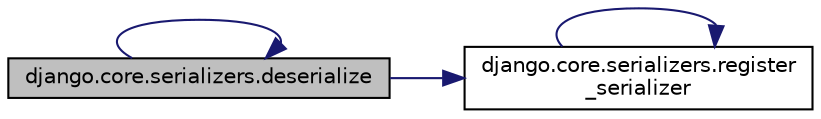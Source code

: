 digraph "django.core.serializers.deserialize"
{
 // LATEX_PDF_SIZE
  edge [fontname="Helvetica",fontsize="10",labelfontname="Helvetica",labelfontsize="10"];
  node [fontname="Helvetica",fontsize="10",shape=record];
  rankdir="LR";
  Node1 [label="django.core.serializers.deserialize",height=0.2,width=0.4,color="black", fillcolor="grey75", style="filled", fontcolor="black",tooltip=" "];
  Node1 -> Node1 [color="midnightblue",fontsize="10",style="solid",fontname="Helvetica"];
  Node1 -> Node2 [color="midnightblue",fontsize="10",style="solid",fontname="Helvetica"];
  Node2 [label="django.core.serializers.register\l_serializer",height=0.2,width=0.4,color="black", fillcolor="white", style="filled",URL="$d2/d33/namespacedjango_1_1core_1_1serializers.html#a7b342fa93fbf4dc864093b109d1210c9",tooltip=" "];
  Node2 -> Node2 [color="midnightblue",fontsize="10",style="solid",fontname="Helvetica"];
}
